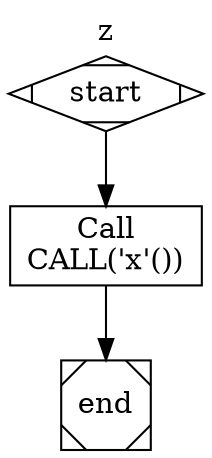 digraph CFG {
    node [shape=box];
    label="z";
    labelloc=t;
    start [shape=Mdiamond];
    end [shape=Msquare];
    node0 [label="Call\nCALL('x'())"];
    node0 -> end;
    start -> node0;
}

